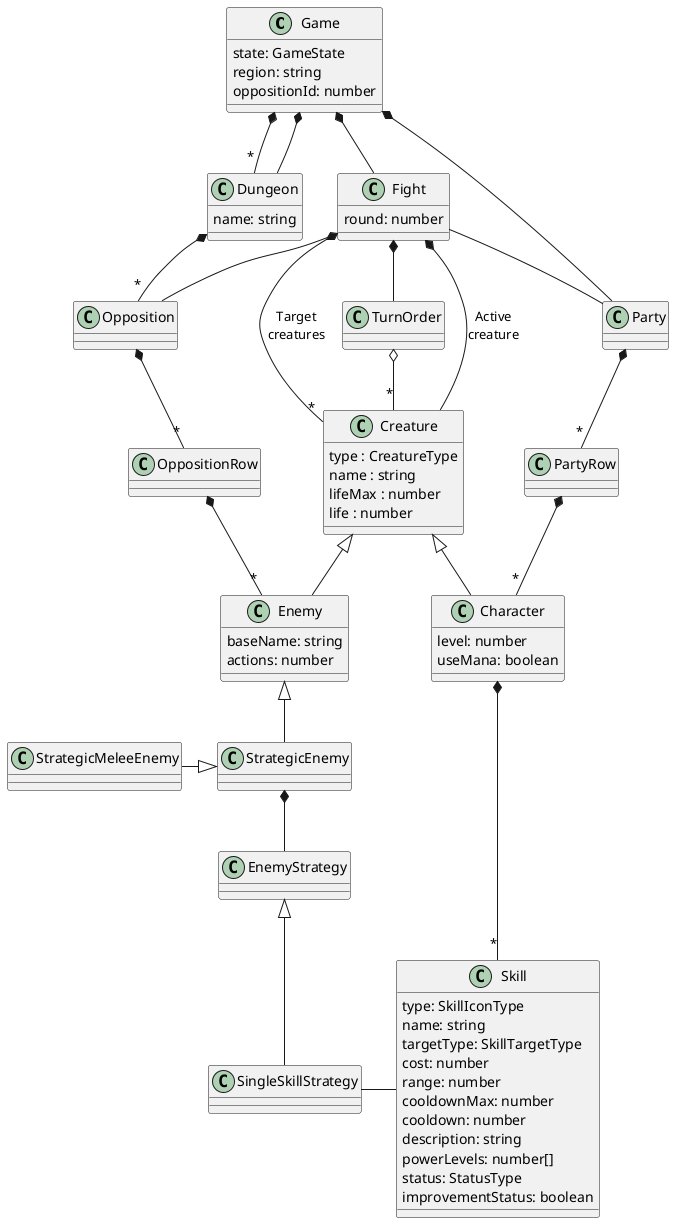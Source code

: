 @startuml

class Game {
  state: GameState
  region: string
  oppositionId: number
}

class Dungeon {
  name: string
}

class Fight {
  round: number
}


class Party {
}

class PartyRow {
}

class Opposition {
}

class OppositionRow {
}

class TurnOrder {
}

class Creature {
  type : CreatureType
  name : string
  lifeMax : number
  life : number
}

class Character {
  level: number
  useMana: boolean
}

class Enemy {
  baseName: string
  actions: number
}

class StrategicEnemy {
}

class StrategicMeleeEnemy {
}

class EnemyStrategy {
}

class SingleSkillStrategy {
}

class Skill {
  type: SkillIconType
  name: string
  targetType: SkillTargetType
  cost: number
  range: number
  cooldownMax: number
  cooldown: number
  description: string
  powerLevels: number[]
  status: StatusType
  improvementStatus: boolean
}

Game *-- Party
Game *-- Fight
Game *-- "*" Dungeon
Game *-- Dungeon
Dungeon *-- "*" Opposition
Fight -- Party
Fight -- Opposition
Fight *-- TurnOrder
Fight *-- Creature : "Active\ncreature"
Fight *-- "*" Creature : "Target\ncreatures"
TurnOrder o-- "*" Creature
Party *-- "*" PartyRow
PartyRow *-- "*" Character
Opposition *-- "*" OppositionRow
OppositionRow *-- "*" Enemy
Creature <|-- Character
Character *-- "*" Skill
Creature <|-- Enemy
Enemy <|-- StrategicEnemy
StrategicEnemy <|-left- StrategicMeleeEnemy
StrategicEnemy *-- EnemyStrategy
EnemyStrategy <|-- SingleSkillStrategy
SingleSkillStrategy -right- Skill

@enduml
